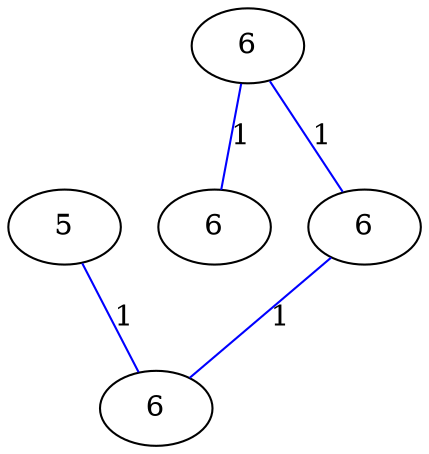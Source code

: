 graph G {
	0 [label="5"];
	1 [label="6"];
	2 [label="6"];
	3 [label="6"];
	4 [label="6"];
	0 -- 4 [label="1", color=blue];
	1 -- 2 [label="1", color=blue];
	1 -- 3 [label="1", color=blue];
	3 -- 4 [label="1", color=blue];
}